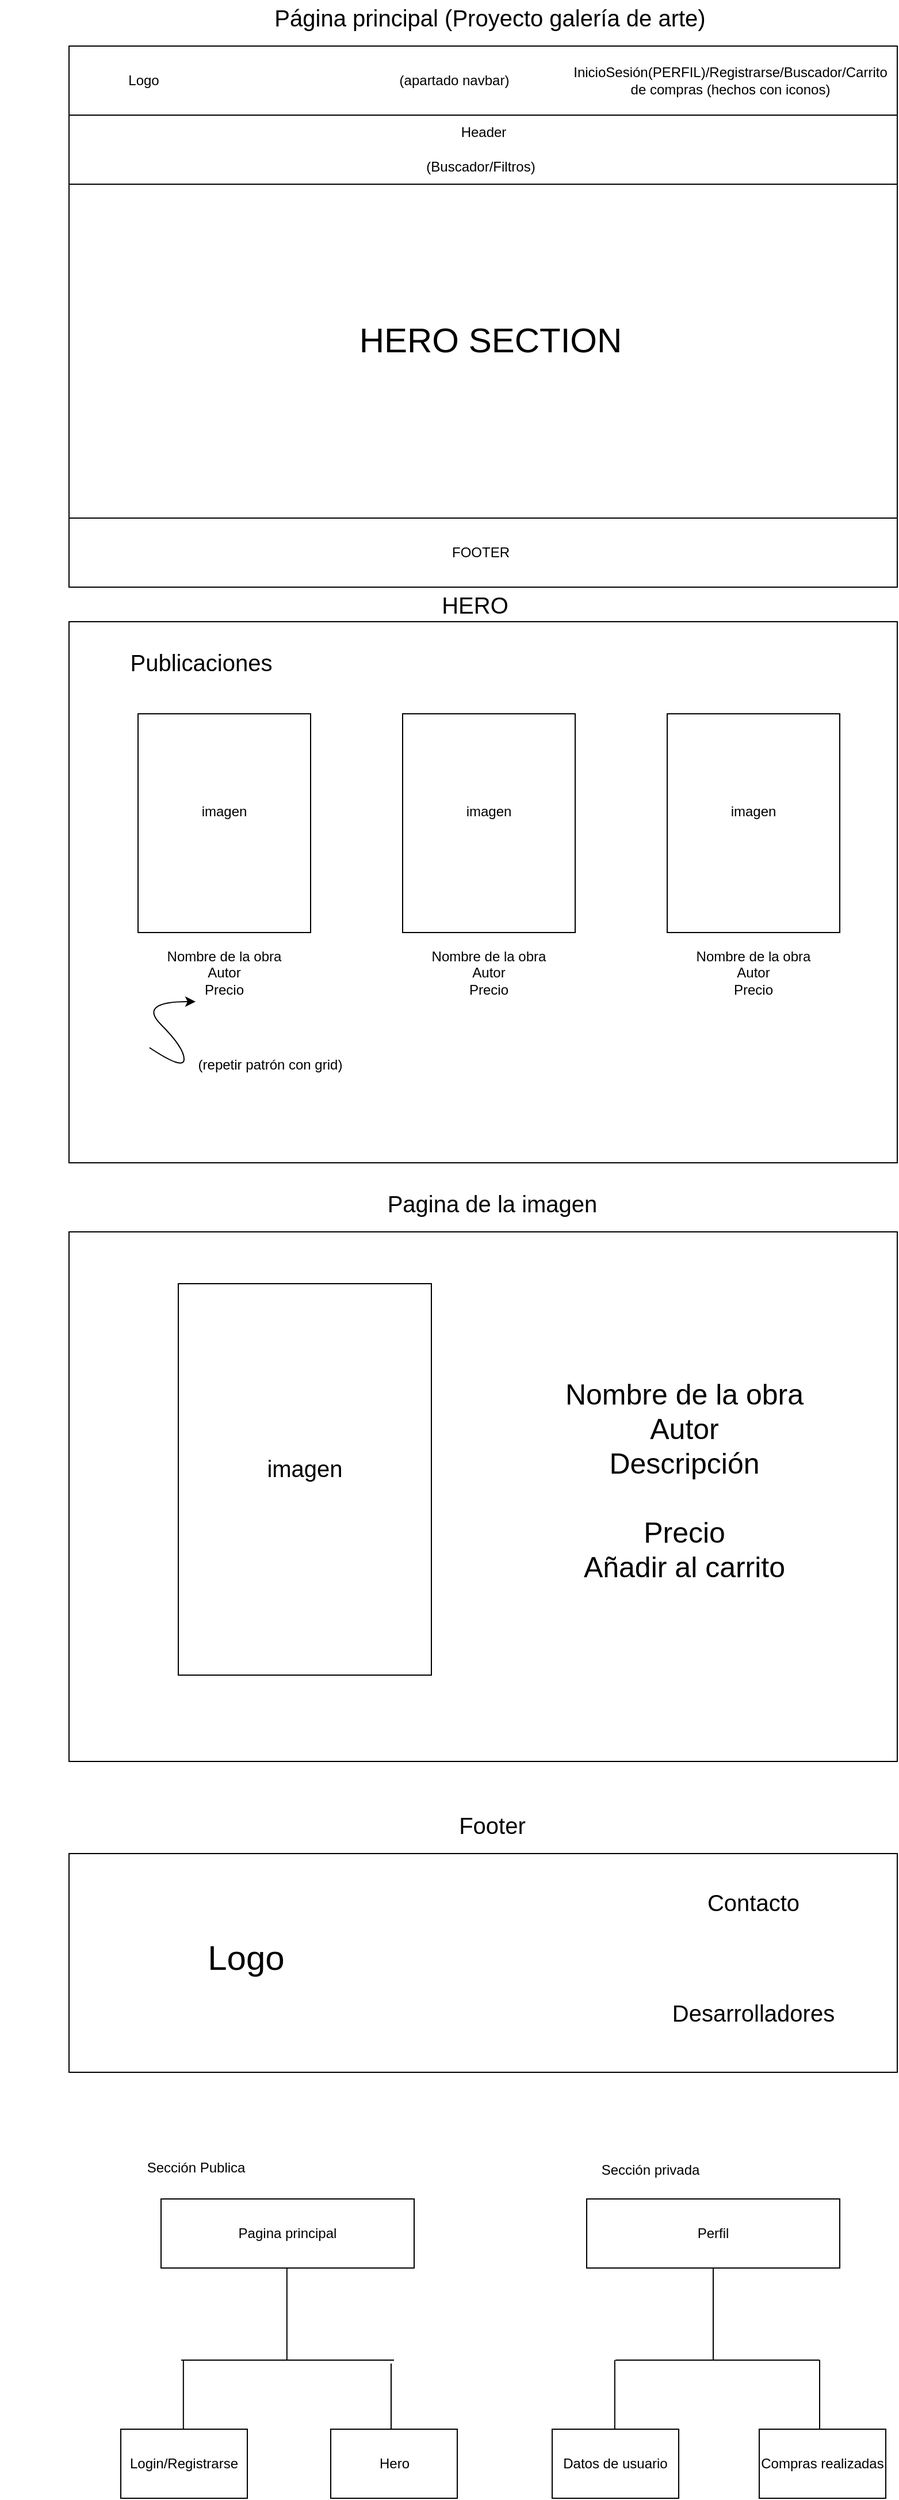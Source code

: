 <mxfile version="26.0.6">
  <diagram name="Página-1" id="IMTYINmOgVy67t2J1NmD">
    <mxGraphModel dx="1862" dy="581" grid="1" gridSize="10" guides="1" tooltips="1" connect="1" arrows="1" fold="1" page="1" pageScale="1" pageWidth="827" pageHeight="1169" math="0" shadow="0">
      <root>
        <mxCell id="0" />
        <mxCell id="1" parent="0" />
        <mxCell id="ekk_SgifSOK45CWoUBHR-1" value="Página principal (Proyecto galería de arte)" style="text;html=1;align=center;verticalAlign=middle;whiteSpace=wrap;rounded=0;fontSize=20;" vertex="1" parent="1">
          <mxGeometry x="171.25" y="840" width="390" height="30" as="geometry" />
        </mxCell>
        <mxCell id="ekk_SgifSOK45CWoUBHR-2" value="" style="rounded=0;whiteSpace=wrap;html=1;" vertex="1" parent="1">
          <mxGeometry y="880" width="720" height="60" as="geometry" />
        </mxCell>
        <mxCell id="ekk_SgifSOK45CWoUBHR-3" value="Logo" style="text;html=1;align=center;verticalAlign=middle;whiteSpace=wrap;rounded=0;" vertex="1" parent="1">
          <mxGeometry x="-60" y="895" width="250" height="30" as="geometry" />
        </mxCell>
        <mxCell id="ekk_SgifSOK45CWoUBHR-4" value="InicioSesión(PERFIL)/Registrarse/Buscador/Carrito de compras (hechos con iconos)" style="text;html=1;align=center;verticalAlign=middle;whiteSpace=wrap;rounded=0;" vertex="1" parent="1">
          <mxGeometry x="450" y="895" width="250" height="30" as="geometry" />
        </mxCell>
        <mxCell id="ekk_SgifSOK45CWoUBHR-5" value="" style="rounded=0;whiteSpace=wrap;html=1;" vertex="1" parent="1">
          <mxGeometry y="940" width="720" height="60" as="geometry" />
        </mxCell>
        <mxCell id="ekk_SgifSOK45CWoUBHR-6" value="(apartado navbar)" style="text;html=1;align=center;verticalAlign=middle;whiteSpace=wrap;rounded=0;" vertex="1" parent="1">
          <mxGeometry x="210" y="895" width="250" height="30" as="geometry" />
        </mxCell>
        <mxCell id="ekk_SgifSOK45CWoUBHR-7" value="Header" style="text;html=1;align=center;verticalAlign=middle;whiteSpace=wrap;rounded=0;" vertex="1" parent="1">
          <mxGeometry x="227.5" y="940" width="265" height="30" as="geometry" />
        </mxCell>
        <mxCell id="ekk_SgifSOK45CWoUBHR-8" value="" style="rounded=0;whiteSpace=wrap;html=1;" vertex="1" parent="1">
          <mxGeometry y="1000" width="720" height="350" as="geometry" />
        </mxCell>
        <mxCell id="ekk_SgifSOK45CWoUBHR-9" value="HERO SECTION" style="text;html=1;align=center;verticalAlign=middle;whiteSpace=wrap;rounded=0;fontSize=30;" vertex="1" parent="1">
          <mxGeometry x="220" y="1040" width="292.5" height="190" as="geometry" />
        </mxCell>
        <mxCell id="ekk_SgifSOK45CWoUBHR-10" value="" style="rounded=0;whiteSpace=wrap;html=1;" vertex="1" parent="1">
          <mxGeometry y="1380" width="720" height="470" as="geometry" />
        </mxCell>
        <mxCell id="ekk_SgifSOK45CWoUBHR-11" value="Publicaciones" style="text;html=1;align=center;verticalAlign=middle;whiteSpace=wrap;rounded=0;fontSize=20;" vertex="1" parent="1">
          <mxGeometry x="-10" y="1400" width="250" height="30" as="geometry" />
        </mxCell>
        <mxCell id="ekk_SgifSOK45CWoUBHR-12" value="" style="rounded=0;whiteSpace=wrap;html=1;" vertex="1" parent="1">
          <mxGeometry x="60" y="1460" width="150" height="190" as="geometry" />
        </mxCell>
        <mxCell id="ekk_SgifSOK45CWoUBHR-13" value="" style="rounded=0;whiteSpace=wrap;html=1;" vertex="1" parent="1">
          <mxGeometry x="290" y="1460" width="150" height="190" as="geometry" />
        </mxCell>
        <mxCell id="ekk_SgifSOK45CWoUBHR-14" value="" style="rounded=0;whiteSpace=wrap;html=1;" vertex="1" parent="1">
          <mxGeometry x="520" y="1460" width="150" height="190" as="geometry" />
        </mxCell>
        <mxCell id="ekk_SgifSOK45CWoUBHR-15" value="Nombre de la obra&lt;br&gt;Autor&lt;br&gt;Precio" style="text;html=1;align=center;verticalAlign=middle;whiteSpace=wrap;rounded=0;" vertex="1" parent="1">
          <mxGeometry x="10" y="1670" width="250" height="30" as="geometry" />
        </mxCell>
        <mxCell id="ekk_SgifSOK45CWoUBHR-16" value="Nombre de la obra&lt;br&gt;Autor&lt;br&gt;Precio" style="text;html=1;align=center;verticalAlign=middle;whiteSpace=wrap;rounded=0;" vertex="1" parent="1">
          <mxGeometry x="240" y="1670" width="250" height="30" as="geometry" />
        </mxCell>
        <mxCell id="ekk_SgifSOK45CWoUBHR-17" value="Nombre de la obra&lt;br&gt;Autor&lt;br&gt;Precio" style="text;html=1;align=center;verticalAlign=middle;whiteSpace=wrap;rounded=0;" vertex="1" parent="1">
          <mxGeometry x="470" y="1670" width="250" height="30" as="geometry" />
        </mxCell>
        <mxCell id="ekk_SgifSOK45CWoUBHR-19" value="imagen" style="text;html=1;align=center;verticalAlign=middle;whiteSpace=wrap;rounded=0;" vertex="1" parent="1">
          <mxGeometry x="10" y="1530" width="250" height="30" as="geometry" />
        </mxCell>
        <mxCell id="ekk_SgifSOK45CWoUBHR-20" value="imagen" style="text;html=1;align=center;verticalAlign=middle;whiteSpace=wrap;rounded=0;" vertex="1" parent="1">
          <mxGeometry x="240" y="1530" width="250" height="30" as="geometry" />
        </mxCell>
        <mxCell id="ekk_SgifSOK45CWoUBHR-21" value="imagen" style="text;html=1;align=center;verticalAlign=middle;whiteSpace=wrap;rounded=0;" vertex="1" parent="1">
          <mxGeometry x="470" y="1530" width="250" height="30" as="geometry" />
        </mxCell>
        <mxCell id="ekk_SgifSOK45CWoUBHR-22" value="(Buscador/Filtros)" style="text;html=1;align=center;verticalAlign=middle;whiteSpace=wrap;rounded=0;" vertex="1" parent="1">
          <mxGeometry x="232.5" y="970" width="250" height="30" as="geometry" />
        </mxCell>
        <mxCell id="ekk_SgifSOK45CWoUBHR-23" value="" style="rounded=0;whiteSpace=wrap;html=1;" vertex="1" parent="1">
          <mxGeometry y="1290" width="720" height="60" as="geometry" />
        </mxCell>
        <mxCell id="ekk_SgifSOK45CWoUBHR-24" value="FOOTER" style="text;html=1;align=center;verticalAlign=middle;whiteSpace=wrap;rounded=0;" vertex="1" parent="1">
          <mxGeometry x="232.5" y="1305" width="250" height="30" as="geometry" />
        </mxCell>
        <mxCell id="ekk_SgifSOK45CWoUBHR-25" value="HERO" style="text;html=1;align=center;verticalAlign=middle;whiteSpace=wrap;rounded=0;fontSize=20;" vertex="1" parent="1">
          <mxGeometry x="227.5" y="1350" width="250" height="30" as="geometry" />
        </mxCell>
        <mxCell id="ekk_SgifSOK45CWoUBHR-29" value="" style="curved=1;endArrow=classic;html=1;rounded=0;" edge="1" parent="1">
          <mxGeometry width="50" height="50" relative="1" as="geometry">
            <mxPoint x="70" y="1750" as="sourcePoint" />
            <mxPoint x="110" y="1710" as="targetPoint" />
            <Array as="points">
              <mxPoint x="100" y="1770" />
              <mxPoint x="100" y="1750" />
              <mxPoint x="60" y="1710" />
            </Array>
          </mxGeometry>
        </mxCell>
        <mxCell id="ekk_SgifSOK45CWoUBHR-30" value="(repetir patrón con grid)" style="text;html=1;align=center;verticalAlign=middle;whiteSpace=wrap;rounded=0;" vertex="1" parent="1">
          <mxGeometry x="50" y="1750" width="250" height="30" as="geometry" />
        </mxCell>
        <mxCell id="ekk_SgifSOK45CWoUBHR-31" value="" style="rounded=0;whiteSpace=wrap;html=1;" vertex="1" parent="1">
          <mxGeometry y="1910" width="720" height="460" as="geometry" />
        </mxCell>
        <mxCell id="ekk_SgifSOK45CWoUBHR-32" value="" style="rounded=0;whiteSpace=wrap;html=1;" vertex="1" parent="1">
          <mxGeometry x="95" y="1955" width="220" height="340" as="geometry" />
        </mxCell>
        <mxCell id="ekk_SgifSOK45CWoUBHR-33" value="Pagina de la imagen" style="text;html=1;align=center;verticalAlign=middle;whiteSpace=wrap;rounded=0;fontSize=20;" vertex="1" parent="1">
          <mxGeometry x="242.5" y="1870" width="250" height="30" as="geometry" />
        </mxCell>
        <mxCell id="ekk_SgifSOK45CWoUBHR-35" value="Nombre de la obra&lt;br&gt;Autor&lt;div&gt;Descripción&lt;/div&gt;&lt;div&gt;&lt;br&gt;Precio&lt;/div&gt;&lt;div&gt;Añadir al carrito&lt;/div&gt;" style="text;html=1;align=center;verticalAlign=middle;whiteSpace=wrap;rounded=0;fontSize=25;" vertex="1" parent="1">
          <mxGeometry x="410" y="2020" width="250" height="210" as="geometry" />
        </mxCell>
        <mxCell id="ekk_SgifSOK45CWoUBHR-36" value="imagen" style="text;html=1;align=center;verticalAlign=middle;whiteSpace=wrap;rounded=0;fontSize=20;" vertex="1" parent="1">
          <mxGeometry x="80" y="2100" width="250" height="30" as="geometry" />
        </mxCell>
        <mxCell id="ekk_SgifSOK45CWoUBHR-37" value="" style="rounded=0;whiteSpace=wrap;html=1;" vertex="1" parent="1">
          <mxGeometry y="2450" width="720" height="190" as="geometry" />
        </mxCell>
        <mxCell id="ekk_SgifSOK45CWoUBHR-38" value="Footer" style="text;html=1;align=center;verticalAlign=middle;whiteSpace=wrap;rounded=0;fontSize=20;" vertex="1" parent="1">
          <mxGeometry x="242.5" y="2410" width="250" height="30" as="geometry" />
        </mxCell>
        <mxCell id="ekk_SgifSOK45CWoUBHR-39" value="Logo" style="text;html=1;align=center;verticalAlign=middle;whiteSpace=wrap;rounded=0;fontSize=30;" vertex="1" parent="1">
          <mxGeometry x="-10" y="2490" width="327.5" height="100" as="geometry" />
        </mxCell>
        <mxCell id="ekk_SgifSOK45CWoUBHR-40" value="Contacto&lt;div&gt;&lt;br&gt;&lt;/div&gt;&lt;div&gt;&lt;br&gt;&lt;/div&gt;&lt;div&gt;&lt;br&gt;&lt;/div&gt;&lt;div&gt;Desarrolladores&lt;/div&gt;" style="text;html=1;align=center;verticalAlign=middle;whiteSpace=wrap;rounded=0;fontSize=20;" vertex="1" parent="1">
          <mxGeometry x="470" y="2525" width="250" height="30" as="geometry" />
        </mxCell>
        <mxCell id="ekk_SgifSOK45CWoUBHR-41" value="Pagina principal" style="rounded=0;whiteSpace=wrap;html=1;" vertex="1" parent="1">
          <mxGeometry x="80" y="2750" width="220" height="60" as="geometry" />
        </mxCell>
        <mxCell id="ekk_SgifSOK45CWoUBHR-46" value="" style="endArrow=none;html=1;rounded=0;" edge="1" parent="1">
          <mxGeometry width="50" height="50" relative="1" as="geometry">
            <mxPoint x="189.41" y="2890" as="sourcePoint" />
            <mxPoint x="189.41" y="2810" as="targetPoint" />
          </mxGeometry>
        </mxCell>
        <mxCell id="ekk_SgifSOK45CWoUBHR-51" value="" style="endArrow=none;html=1;rounded=0;" edge="1" parent="1">
          <mxGeometry width="50" height="50" relative="1" as="geometry">
            <mxPoint x="280" y="2953" as="sourcePoint" />
            <mxPoint x="280" y="2893" as="targetPoint" />
          </mxGeometry>
        </mxCell>
        <mxCell id="ekk_SgifSOK45CWoUBHR-54" value="" style="endArrow=none;html=1;rounded=0;" edge="1" parent="1">
          <mxGeometry width="50" height="50" relative="1" as="geometry">
            <mxPoint x="99.41" y="2950" as="sourcePoint" />
            <mxPoint x="99.41" y="2890" as="targetPoint" />
          </mxGeometry>
        </mxCell>
        <mxCell id="ekk_SgifSOK45CWoUBHR-55" value="" style="endArrow=none;html=1;rounded=0;" edge="1" parent="1">
          <mxGeometry width="50" height="50" relative="1" as="geometry">
            <mxPoint x="97.5" y="2890" as="sourcePoint" />
            <mxPoint x="282.5" y="2890" as="targetPoint" />
          </mxGeometry>
        </mxCell>
        <mxCell id="ekk_SgifSOK45CWoUBHR-58" value="Login/Registrarse" style="rounded=0;whiteSpace=wrap;html=1;" vertex="1" parent="1">
          <mxGeometry x="45" y="2950" width="110" height="60" as="geometry" />
        </mxCell>
        <mxCell id="ekk_SgifSOK45CWoUBHR-59" value="Hero" style="rounded=0;whiteSpace=wrap;html=1;" vertex="1" parent="1">
          <mxGeometry x="227.5" y="2950" width="110" height="60" as="geometry" />
        </mxCell>
        <mxCell id="ekk_SgifSOK45CWoUBHR-60" value="Sección Publica" style="text;html=1;align=center;verticalAlign=middle;resizable=0;points=[];autosize=1;strokeColor=none;fillColor=none;" vertex="1" parent="1">
          <mxGeometry x="55" y="2708" width="110" height="30" as="geometry" />
        </mxCell>
        <mxCell id="ekk_SgifSOK45CWoUBHR-61" value="Sección privada" style="text;html=1;align=center;verticalAlign=middle;resizable=0;points=[];autosize=1;strokeColor=none;fillColor=none;" vertex="1" parent="1">
          <mxGeometry x="450" y="2710" width="110" height="30" as="geometry" />
        </mxCell>
        <mxCell id="ekk_SgifSOK45CWoUBHR-62" value="Perfil" style="rounded=0;whiteSpace=wrap;html=1;" vertex="1" parent="1">
          <mxGeometry x="450" y="2750" width="220" height="60" as="geometry" />
        </mxCell>
        <mxCell id="ekk_SgifSOK45CWoUBHR-63" value="" style="endArrow=none;html=1;rounded=0;" edge="1" parent="1">
          <mxGeometry width="50" height="50" relative="1" as="geometry">
            <mxPoint x="560" y="2890" as="sourcePoint" />
            <mxPoint x="560" y="2810" as="targetPoint" />
          </mxGeometry>
        </mxCell>
        <mxCell id="ekk_SgifSOK45CWoUBHR-64" value="" style="endArrow=none;html=1;rounded=0;" edge="1" parent="1">
          <mxGeometry width="50" height="50" relative="1" as="geometry">
            <mxPoint x="475" y="2890" as="sourcePoint" />
            <mxPoint x="652.5" y="2890" as="targetPoint" />
          </mxGeometry>
        </mxCell>
        <mxCell id="ekk_SgifSOK45CWoUBHR-65" value="" style="endArrow=none;html=1;rounded=0;" edge="1" parent="1">
          <mxGeometry width="50" height="50" relative="1" as="geometry">
            <mxPoint x="474.41" y="2950" as="sourcePoint" />
            <mxPoint x="474.41" y="2890" as="targetPoint" />
          </mxGeometry>
        </mxCell>
        <mxCell id="ekk_SgifSOK45CWoUBHR-66" value="" style="endArrow=none;html=1;rounded=0;" edge="1" parent="1">
          <mxGeometry width="50" height="50" relative="1" as="geometry">
            <mxPoint x="652.5" y="2950" as="sourcePoint" />
            <mxPoint x="652.5" y="2890" as="targetPoint" />
          </mxGeometry>
        </mxCell>
        <mxCell id="ekk_SgifSOK45CWoUBHR-67" value="Datos de usuario" style="rounded=0;whiteSpace=wrap;html=1;" vertex="1" parent="1">
          <mxGeometry x="420" y="2950" width="110" height="60" as="geometry" />
        </mxCell>
        <mxCell id="ekk_SgifSOK45CWoUBHR-68" value="Compras realizadas" style="rounded=0;whiteSpace=wrap;html=1;" vertex="1" parent="1">
          <mxGeometry x="600" y="2950" width="110" height="60" as="geometry" />
        </mxCell>
      </root>
    </mxGraphModel>
  </diagram>
</mxfile>
